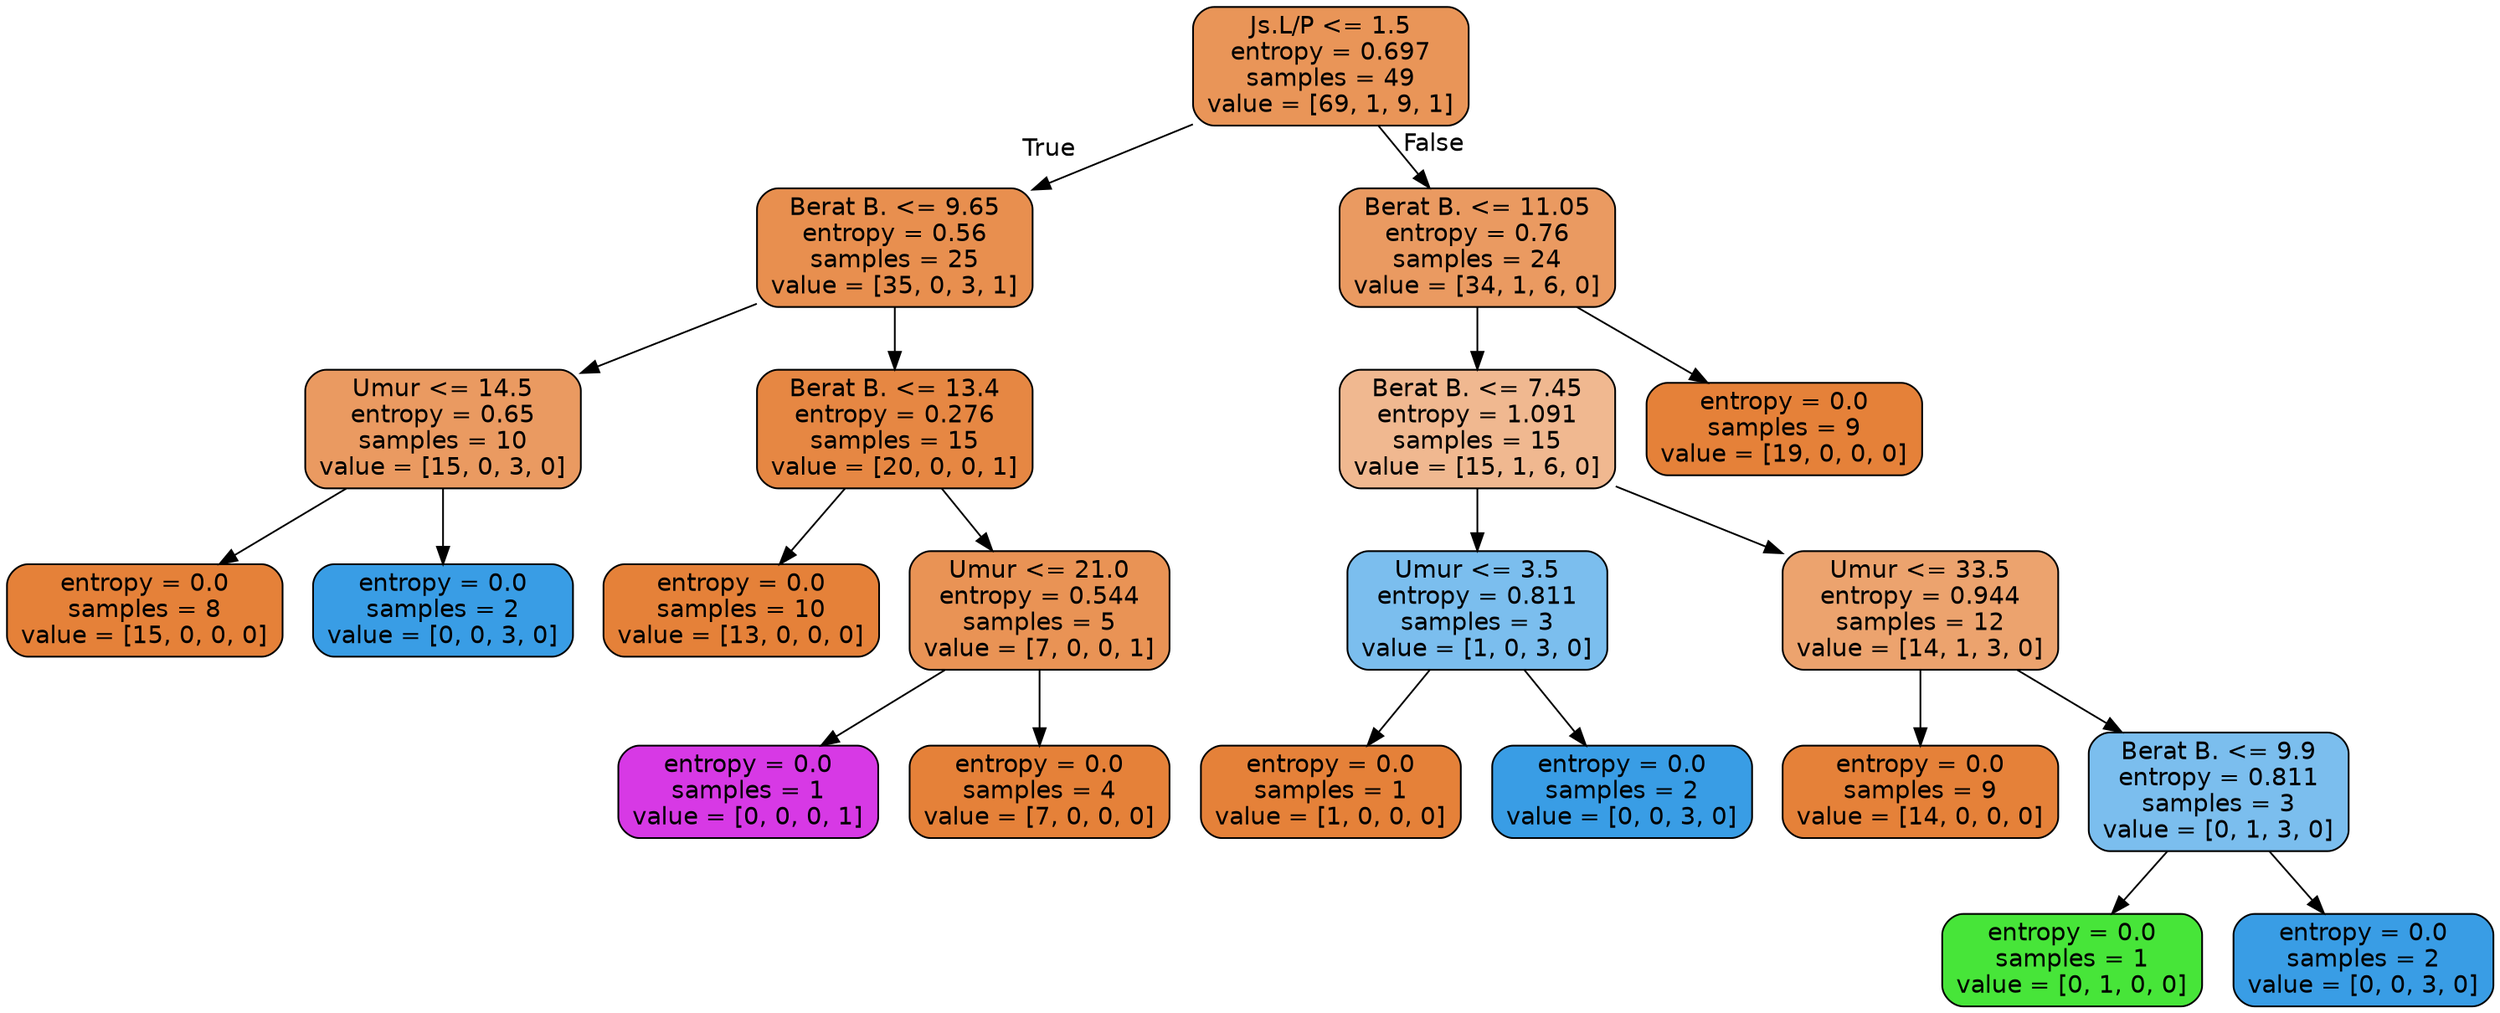digraph Tree {
node [shape=box, style="filled, rounded", color="black", fontname=helvetica] ;
edge [fontname=helvetica] ;
0 [label="Js.L/P <= 1.5\nentropy = 0.697\nsamples = 49\nvalue = [69, 1, 9, 1]", fillcolor="#e99558"] ;
1 [label="Berat B. <= 9.65\nentropy = 0.56\nsamples = 25\nvalue = [35, 0, 3, 1]", fillcolor="#e88f4f"] ;
0 -> 1 [labeldistance=2.5, labelangle=45, headlabel="True"] ;
2 [label="Umur <= 14.5\nentropy = 0.65\nsamples = 10\nvalue = [15, 0, 3, 0]", fillcolor="#ea9a61"] ;
1 -> 2 ;
3 [label="entropy = 0.0\nsamples = 8\nvalue = [15, 0, 0, 0]", fillcolor="#e58139"] ;
2 -> 3 ;
4 [label="entropy = 0.0\nsamples = 2\nvalue = [0, 0, 3, 0]", fillcolor="#399de5"] ;
2 -> 4 ;
5 [label="Berat B. <= 13.4\nentropy = 0.276\nsamples = 15\nvalue = [20, 0, 0, 1]", fillcolor="#e68743"] ;
1 -> 5 ;
6 [label="entropy = 0.0\nsamples = 10\nvalue = [13, 0, 0, 0]", fillcolor="#e58139"] ;
5 -> 6 ;
7 [label="Umur <= 21.0\nentropy = 0.544\nsamples = 5\nvalue = [7, 0, 0, 1]", fillcolor="#e99355"] ;
5 -> 7 ;
8 [label="entropy = 0.0\nsamples = 1\nvalue = [0, 0, 0, 1]", fillcolor="#d739e5"] ;
7 -> 8 ;
9 [label="entropy = 0.0\nsamples = 4\nvalue = [7, 0, 0, 0]", fillcolor="#e58139"] ;
7 -> 9 ;
10 [label="Berat B. <= 11.05\nentropy = 0.76\nsamples = 24\nvalue = [34, 1, 6, 0]", fillcolor="#ea9a61"] ;
0 -> 10 [labeldistance=2.5, labelangle=-45, headlabel="False"] ;
11 [label="Berat B. <= 7.45\nentropy = 1.091\nsamples = 15\nvalue = [15, 1, 6, 0]", fillcolor="#f0b890"] ;
10 -> 11 ;
12 [label="Umur <= 3.5\nentropy = 0.811\nsamples = 3\nvalue = [1, 0, 3, 0]", fillcolor="#7bbeee"] ;
11 -> 12 ;
13 [label="entropy = 0.0\nsamples = 1\nvalue = [1, 0, 0, 0]", fillcolor="#e58139"] ;
12 -> 13 ;
14 [label="entropy = 0.0\nsamples = 2\nvalue = [0, 0, 3, 0]", fillcolor="#399de5"] ;
12 -> 14 ;
15 [label="Umur <= 33.5\nentropy = 0.944\nsamples = 12\nvalue = [14, 1, 3, 0]", fillcolor="#eca36e"] ;
11 -> 15 ;
16 [label="entropy = 0.0\nsamples = 9\nvalue = [14, 0, 0, 0]", fillcolor="#e58139"] ;
15 -> 16 ;
17 [label="Berat B. <= 9.9\nentropy = 0.811\nsamples = 3\nvalue = [0, 1, 3, 0]", fillcolor="#7bbeee"] ;
15 -> 17 ;
18 [label="entropy = 0.0\nsamples = 1\nvalue = [0, 1, 0, 0]", fillcolor="#47e539"] ;
17 -> 18 ;
19 [label="entropy = 0.0\nsamples = 2\nvalue = [0, 0, 3, 0]", fillcolor="#399de5"] ;
17 -> 19 ;
20 [label="entropy = 0.0\nsamples = 9\nvalue = [19, 0, 0, 0]", fillcolor="#e58139"] ;
10 -> 20 ;
}